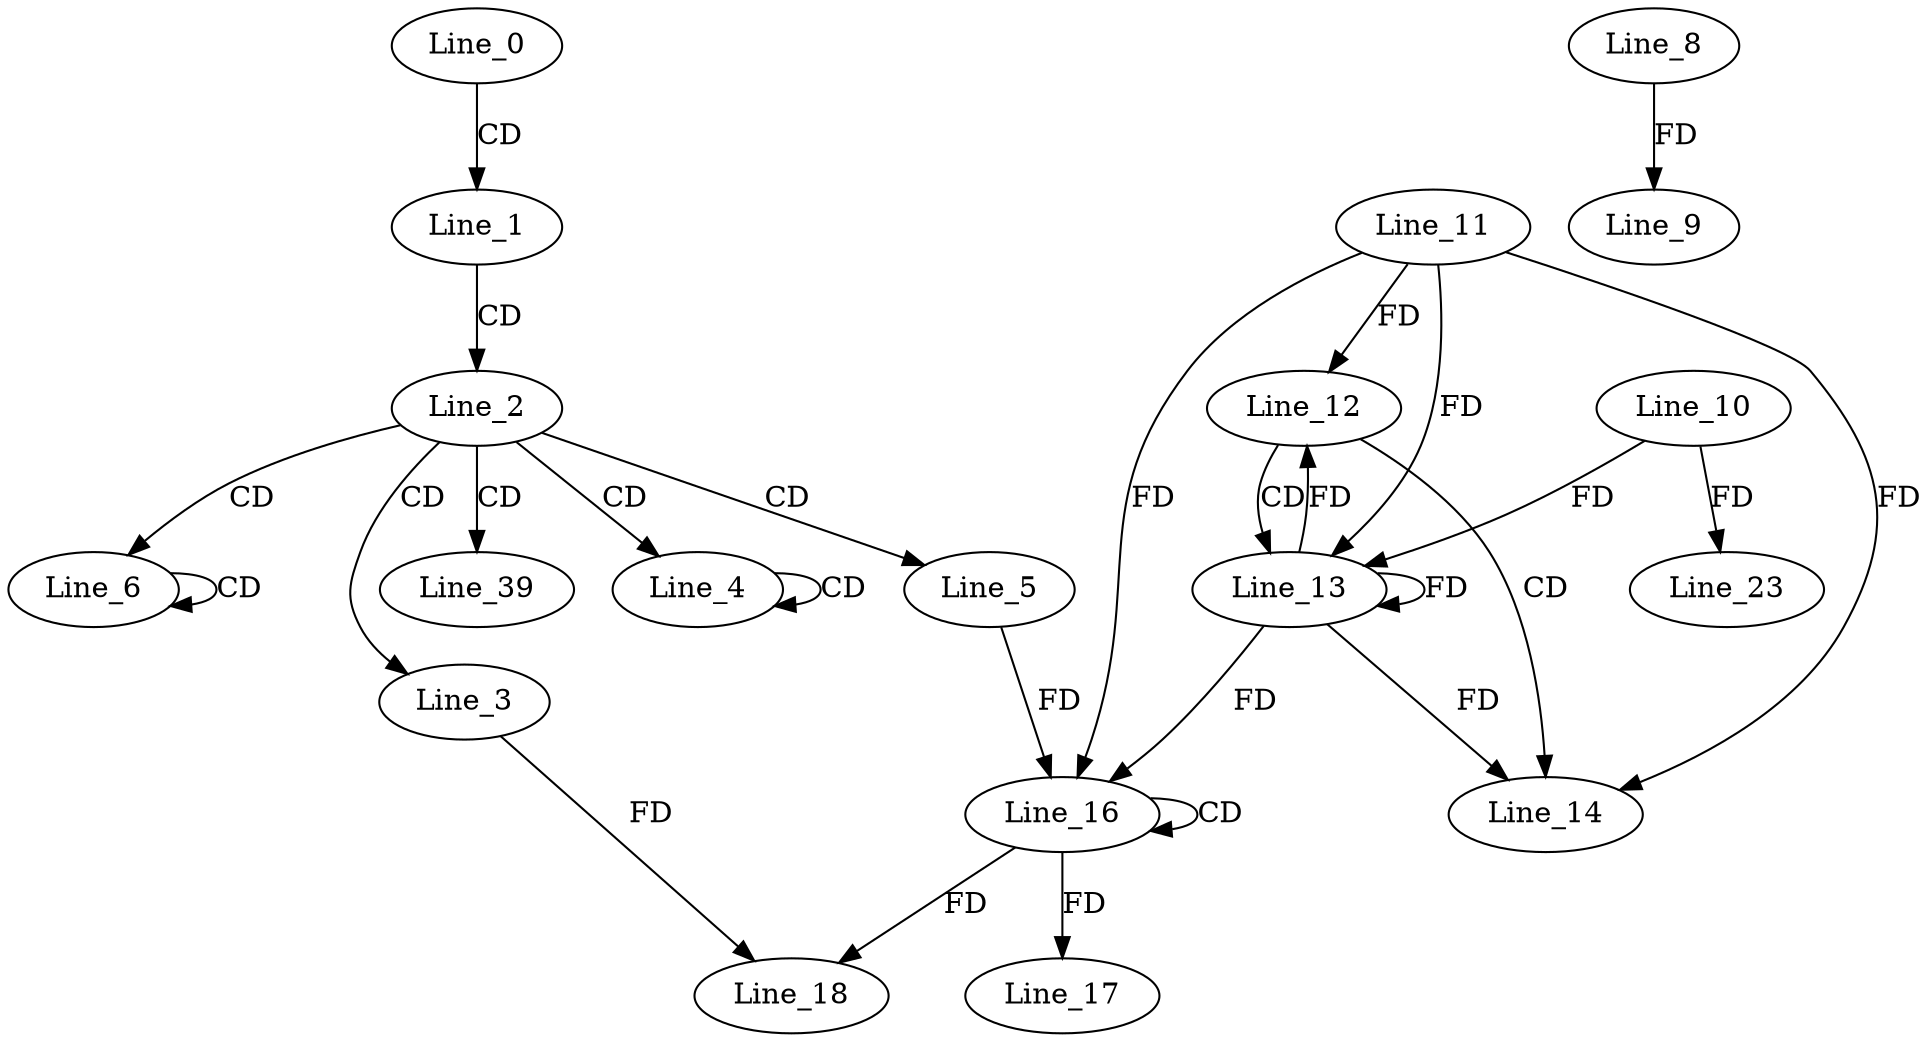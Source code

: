 digraph G {
  Line_0;
  Line_1;
  Line_2;
  Line_3;
  Line_4;
  Line_4;
  Line_5;
  Line_6;
  Line_6;
  Line_8;
  Line_9;
  Line_11;
  Line_12;
  Line_13;
  Line_13;
  Line_10;
  Line_14;
  Line_16;
  Line_16;
  Line_17;
  Line_18;
  Line_23;
  Line_39;
  Line_0 -> Line_1 [ label="CD" ];
  Line_1 -> Line_2 [ label="CD" ];
  Line_2 -> Line_3 [ label="CD" ];
  Line_2 -> Line_4 [ label="CD" ];
  Line_4 -> Line_4 [ label="CD" ];
  Line_2 -> Line_5 [ label="CD" ];
  Line_2 -> Line_6 [ label="CD" ];
  Line_6 -> Line_6 [ label="CD" ];
  Line_8 -> Line_9 [ label="FD" ];
  Line_11 -> Line_12 [ label="FD" ];
  Line_12 -> Line_13 [ label="CD" ];
  Line_13 -> Line_13 [ label="FD" ];
  Line_11 -> Line_13 [ label="FD" ];
  Line_10 -> Line_13 [ label="FD" ];
  Line_12 -> Line_14 [ label="CD" ];
  Line_13 -> Line_14 [ label="FD" ];
  Line_11 -> Line_14 [ label="FD" ];
  Line_16 -> Line_16 [ label="CD" ];
  Line_5 -> Line_16 [ label="FD" ];
  Line_13 -> Line_16 [ label="FD" ];
  Line_11 -> Line_16 [ label="FD" ];
  Line_16 -> Line_17 [ label="FD" ];
  Line_3 -> Line_18 [ label="FD" ];
  Line_16 -> Line_18 [ label="FD" ];
  Line_10 -> Line_23 [ label="FD" ];
  Line_2 -> Line_39 [ label="CD" ];
  Line_13 -> Line_12 [ label="FD" ];
}

